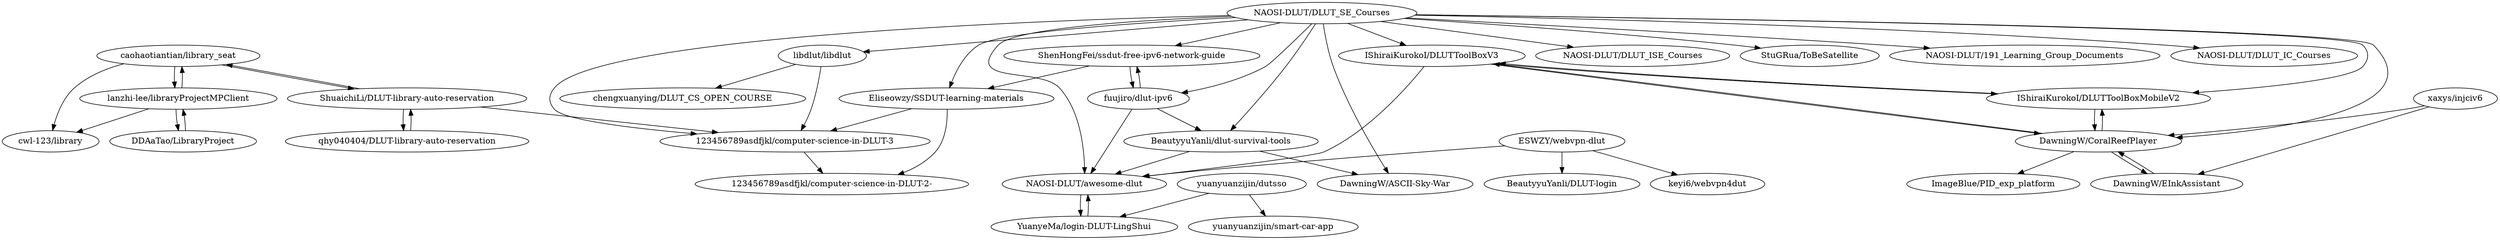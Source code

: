 digraph G {
"caohaotiantian/library_seat" -> "lanzhi-lee/libraryProjectMPClient"
"caohaotiantian/library_seat" -> "cwl-123/library"
"caohaotiantian/library_seat" -> "ShuaichiLi/DLUT-library-auto-reservation"
"libdlut/libdlut" -> "123456789asdfjkl/computer-science-in-DLUT-3"
"libdlut/libdlut" -> "chengxuanying/DLUT_CS_OPEN_COURSE"
"Eliseowzy/SSDUT-learning-materials" -> "123456789asdfjkl/computer-science-in-DLUT-2-"
"Eliseowzy/SSDUT-learning-materials" -> "123456789asdfjkl/computer-science-in-DLUT-3"
"DDAaTao/LibraryProject" -> "lanzhi-lee/libraryProjectMPClient"
"lanzhi-lee/libraryProjectMPClient" -> "DDAaTao/LibraryProject"
"lanzhi-lee/libraryProjectMPClient" -> "caohaotiantian/library_seat"
"lanzhi-lee/libraryProjectMPClient" -> "cwl-123/library"
"yuanyuanzijin/dutsso" -> "yuanyuanzijin/smart-car-app"
"yuanyuanzijin/dutsso" -> "YuanyeMa/login-DLUT-LingShui"
"fuujiro/dlut-ipv6" -> "ShenHongFei/ssdut-free-ipv6-network-guide"
"fuujiro/dlut-ipv6" -> "NAOSI-DLUT/awesome-dlut"
"fuujiro/dlut-ipv6" -> "BeautyyuYanli/dlut-survival-tools"
"ShenHongFei/ssdut-free-ipv6-network-guide" -> "fuujiro/dlut-ipv6"
"ShenHongFei/ssdut-free-ipv6-network-guide" -> "Eliseowzy/SSDUT-learning-materials"
"NAOSI-DLUT/DLUT_SE_Courses" -> "libdlut/libdlut"
"NAOSI-DLUT/DLUT_SE_Courses" -> "IShiraiKurokoI/DLUTToolBoxV3"
"NAOSI-DLUT/DLUT_SE_Courses" -> "Eliseowzy/SSDUT-learning-materials"
"NAOSI-DLUT/DLUT_SE_Courses" -> "NAOSI-DLUT/DLUT_ISE_Courses"
"NAOSI-DLUT/DLUT_SE_Courses" -> "StuGRua/ToBeSatellite"
"NAOSI-DLUT/DLUT_SE_Courses" -> "123456789asdfjkl/computer-science-in-DLUT-3"
"NAOSI-DLUT/DLUT_SE_Courses" -> "IShiraiKurokoI/DLUTToolBoxMobileV2"
"NAOSI-DLUT/DLUT_SE_Courses" -> "fuujiro/dlut-ipv6"
"NAOSI-DLUT/DLUT_SE_Courses" -> "NAOSI-DLUT/191_Learning_Group_Documents"
"NAOSI-DLUT/DLUT_SE_Courses" -> "BeautyyuYanli/dlut-survival-tools"
"NAOSI-DLUT/DLUT_SE_Courses" -> "DawningW/CoralReefPlayer"
"NAOSI-DLUT/DLUT_SE_Courses" -> "ShenHongFei/ssdut-free-ipv6-network-guide"
"NAOSI-DLUT/DLUT_SE_Courses" -> "NAOSI-DLUT/DLUT_IC_Courses"
"NAOSI-DLUT/DLUT_SE_Courses" -> "DawningW/ASCII-Sky-War"
"NAOSI-DLUT/DLUT_SE_Courses" -> "NAOSI-DLUT/awesome-dlut"
"ESWZY/webvpn-dlut" -> "NAOSI-DLUT/awesome-dlut"
"ESWZY/webvpn-dlut" -> "keyi6/webvpn4dut"
"ESWZY/webvpn-dlut" -> "BeautyyuYanli/DLUT-login"
"123456789asdfjkl/computer-science-in-DLUT-3" -> "123456789asdfjkl/computer-science-in-DLUT-2-"
"YuanyeMa/login-DLUT-LingShui" -> "NAOSI-DLUT/awesome-dlut"
"ShuaichiLi/DLUT-library-auto-reservation" -> "qhy040404/DLUT-library-auto-reservation"
"ShuaichiLi/DLUT-library-auto-reservation" -> "123456789asdfjkl/computer-science-in-DLUT-3"
"ShuaichiLi/DLUT-library-auto-reservation" -> "caohaotiantian/library_seat"
"qhy040404/DLUT-library-auto-reservation" -> "ShuaichiLi/DLUT-library-auto-reservation"
"BeautyyuYanli/dlut-survival-tools" -> "DawningW/ASCII-Sky-War"
"BeautyyuYanli/dlut-survival-tools" -> "NAOSI-DLUT/awesome-dlut"
"NAOSI-DLUT/awesome-dlut" -> "YuanyeMa/login-DLUT-LingShui"
"IShiraiKurokoI/DLUTToolBoxMobileV2" -> "IShiraiKurokoI/DLUTToolBoxV3"
"IShiraiKurokoI/DLUTToolBoxMobileV2" -> "DawningW/CoralReefPlayer"
"DawningW/EInkAssistant" -> "DawningW/CoralReefPlayer"
"IShiraiKurokoI/DLUTToolBoxV3" -> "IShiraiKurokoI/DLUTToolBoxMobileV2"
"IShiraiKurokoI/DLUTToolBoxV3" -> "DawningW/CoralReefPlayer"
"IShiraiKurokoI/DLUTToolBoxV3" -> "NAOSI-DLUT/awesome-dlut"
"xaxys/injciv6" -> "DawningW/CoralReefPlayer"
"xaxys/injciv6" -> "DawningW/EInkAssistant"
"DawningW/CoralReefPlayer" -> "IShiraiKurokoI/DLUTToolBoxMobileV2"
"DawningW/CoralReefPlayer" -> "IShiraiKurokoI/DLUTToolBoxV3"
"DawningW/CoralReefPlayer" -> "ImageBlue/PID_exp_platform"
"DawningW/CoralReefPlayer" -> "DawningW/EInkAssistant"
"caohaotiantian/library_seat" ["l"="4.76,46.253"]
"lanzhi-lee/libraryProjectMPClient" ["l"="4.774,46.24"]
"cwl-123/library" ["l"="4.784,46.253"]
"ShuaichiLi/DLUT-library-auto-reservation" ["l"="4.737,46.264"]
"libdlut/libdlut" ["l"="4.679,46.281"]
"123456789asdfjkl/computer-science-in-DLUT-3" ["l"="4.705,46.284"]
"chengxuanying/DLUT_CS_OPEN_COURSE" ["l"="4.672,46.266"]
"Eliseowzy/SSDUT-learning-materials" ["l"="4.699,46.296"]
"123456789asdfjkl/computer-science-in-DLUT-2-" ["l"="4.703,46.275"]
"DDAaTao/LibraryProject" ["l"="4.784,46.229"]
"yuanyuanzijin/dutsso" ["l"="4.669,46.375"]
"yuanyuanzijin/smart-car-app" ["l"="4.665,46.39"]
"YuanyeMa/login-DLUT-LingShui" ["l"="4.678,46.356"]
"fuujiro/dlut-ipv6" ["l"="4.7,46.324"]
"ShenHongFei/ssdut-free-ipv6-network-guide" ["l"="4.706,46.311"]
"NAOSI-DLUT/awesome-dlut" ["l"="4.683,46.339"]
"BeautyyuYanli/dlut-survival-tools" ["l"="4.683,46.326"]
"NAOSI-DLUT/DLUT_SE_Courses" ["l"="4.672,46.31"]
"IShiraiKurokoI/DLUTToolBoxV3" ["l"="4.651,46.325"]
"NAOSI-DLUT/DLUT_ISE_Courses" ["l"="4.642,46.299"]
"StuGRua/ToBeSatellite" ["l"="4.655,46.29"]
"IShiraiKurokoI/DLUTToolBoxMobileV2" ["l"="4.644,46.315"]
"NAOSI-DLUT/191_Learning_Group_Documents" ["l"="4.669,46.293"]
"DawningW/CoralReefPlayer" ["l"="4.629,46.321"]
"NAOSI-DLUT/DLUT_IC_Courses" ["l"="4.665,46.333"]
"DawningW/ASCII-Sky-War" ["l"="4.669,46.323"]
"ESWZY/webvpn-dlut" ["l"="4.712,46.358"]
"keyi6/webvpn4dut" ["l"="4.723,46.374"]
"BeautyyuYanli/DLUT-login" ["l"="4.736,46.36"]
"qhy040404/DLUT-library-auto-reservation" ["l"="4.729,46.252"]
"DawningW/EInkAssistant" ["l"="4.612,46.331"]
"xaxys/injciv6" ["l"="4.593,46.324"]
"ImageBlue/PID_exp_platform" ["l"="4.612,46.311"]
}